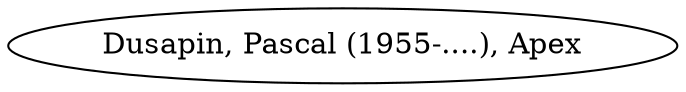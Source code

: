 // Notice UMLRM0144
digraph UMLRM0144 {
	rankdir=LR
	size="20,20"
	UMLRM0144 [label="Dusapin, Pascal (1955-....), Apex"]
}

